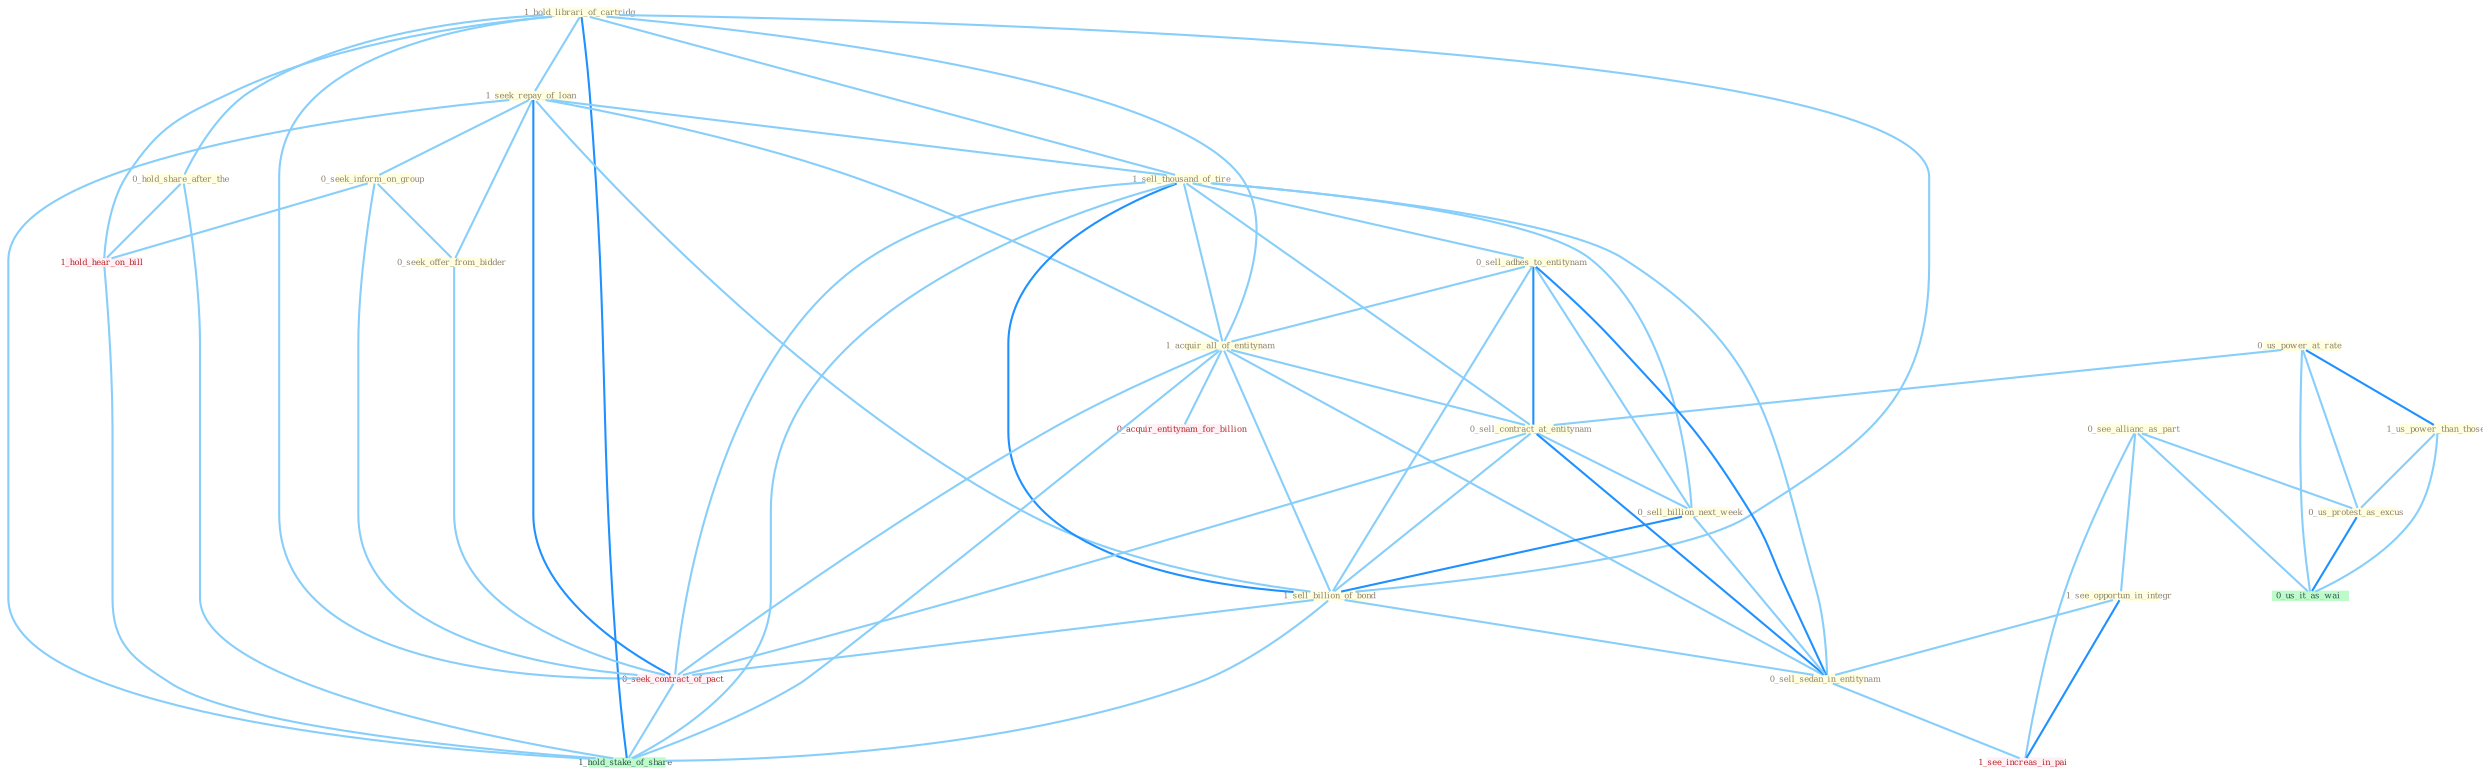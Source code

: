 Graph G{ 
    node
    [shape=polygon,style=filled,width=.5,height=.06,color="#BDFCC9",fixedsize=true,fontsize=4,
    fontcolor="#2f4f4f"];
    {node
    [color="#ffffe0", fontcolor="#8b7d6b"] "1_hold_librari_of_cartridg " "0_us_power_at_rate " "1_seek_repay_of_loan " "0_hold_share_after_the " "0_see_allianc_as_part " "1_sell_thousand_of_tire " "0_sell_adhes_to_entitynam " "1_acquir_all_of_entitynam " "0_sell_contract_at_entitynam " "1_us_power_than_those " "1_see_opportun_in_integr " "0_seek_inform_on_group " "0_us_protest_as_excus " "0_sell_billion_next_week " "0_seek_offer_from_bidder " "1_sell_billion_of_bond " "0_sell_sedan_in_entitynam "}
{node [color="#fff0f5", fontcolor="#b22222"] "0_seek_contract_of_pact " "0_acquir_entitynam_for_billion " "1_see_increas_in_pai " "1_hold_hear_on_bill "}
edge [color="#B0E2FF"];

	"1_hold_librari_of_cartridg " -- "1_seek_repay_of_loan " [w="1", color="#87cefa" ];
	"1_hold_librari_of_cartridg " -- "0_hold_share_after_the " [w="1", color="#87cefa" ];
	"1_hold_librari_of_cartridg " -- "1_sell_thousand_of_tire " [w="1", color="#87cefa" ];
	"1_hold_librari_of_cartridg " -- "1_acquir_all_of_entitynam " [w="1", color="#87cefa" ];
	"1_hold_librari_of_cartridg " -- "1_sell_billion_of_bond " [w="1", color="#87cefa" ];
	"1_hold_librari_of_cartridg " -- "0_seek_contract_of_pact " [w="1", color="#87cefa" ];
	"1_hold_librari_of_cartridg " -- "1_hold_hear_on_bill " [w="1", color="#87cefa" ];
	"1_hold_librari_of_cartridg " -- "1_hold_stake_of_share " [w="2", color="#1e90ff" , len=0.8];
	"0_us_power_at_rate " -- "0_sell_contract_at_entitynam " [w="1", color="#87cefa" ];
	"0_us_power_at_rate " -- "1_us_power_than_those " [w="2", color="#1e90ff" , len=0.8];
	"0_us_power_at_rate " -- "0_us_protest_as_excus " [w="1", color="#87cefa" ];
	"0_us_power_at_rate " -- "0_us_it_as_wai " [w="1", color="#87cefa" ];
	"1_seek_repay_of_loan " -- "1_sell_thousand_of_tire " [w="1", color="#87cefa" ];
	"1_seek_repay_of_loan " -- "1_acquir_all_of_entitynam " [w="1", color="#87cefa" ];
	"1_seek_repay_of_loan " -- "0_seek_inform_on_group " [w="1", color="#87cefa" ];
	"1_seek_repay_of_loan " -- "0_seek_offer_from_bidder " [w="1", color="#87cefa" ];
	"1_seek_repay_of_loan " -- "1_sell_billion_of_bond " [w="1", color="#87cefa" ];
	"1_seek_repay_of_loan " -- "0_seek_contract_of_pact " [w="2", color="#1e90ff" , len=0.8];
	"1_seek_repay_of_loan " -- "1_hold_stake_of_share " [w="1", color="#87cefa" ];
	"0_hold_share_after_the " -- "1_hold_hear_on_bill " [w="1", color="#87cefa" ];
	"0_hold_share_after_the " -- "1_hold_stake_of_share " [w="1", color="#87cefa" ];
	"0_see_allianc_as_part " -- "1_see_opportun_in_integr " [w="1", color="#87cefa" ];
	"0_see_allianc_as_part " -- "0_us_protest_as_excus " [w="1", color="#87cefa" ];
	"0_see_allianc_as_part " -- "0_us_it_as_wai " [w="1", color="#87cefa" ];
	"0_see_allianc_as_part " -- "1_see_increas_in_pai " [w="1", color="#87cefa" ];
	"1_sell_thousand_of_tire " -- "0_sell_adhes_to_entitynam " [w="1", color="#87cefa" ];
	"1_sell_thousand_of_tire " -- "1_acquir_all_of_entitynam " [w="1", color="#87cefa" ];
	"1_sell_thousand_of_tire " -- "0_sell_contract_at_entitynam " [w="1", color="#87cefa" ];
	"1_sell_thousand_of_tire " -- "0_sell_billion_next_week " [w="1", color="#87cefa" ];
	"1_sell_thousand_of_tire " -- "1_sell_billion_of_bond " [w="2", color="#1e90ff" , len=0.8];
	"1_sell_thousand_of_tire " -- "0_sell_sedan_in_entitynam " [w="1", color="#87cefa" ];
	"1_sell_thousand_of_tire " -- "0_seek_contract_of_pact " [w="1", color="#87cefa" ];
	"1_sell_thousand_of_tire " -- "1_hold_stake_of_share " [w="1", color="#87cefa" ];
	"0_sell_adhes_to_entitynam " -- "1_acquir_all_of_entitynam " [w="1", color="#87cefa" ];
	"0_sell_adhes_to_entitynam " -- "0_sell_contract_at_entitynam " [w="2", color="#1e90ff" , len=0.8];
	"0_sell_adhes_to_entitynam " -- "0_sell_billion_next_week " [w="1", color="#87cefa" ];
	"0_sell_adhes_to_entitynam " -- "1_sell_billion_of_bond " [w="1", color="#87cefa" ];
	"0_sell_adhes_to_entitynam " -- "0_sell_sedan_in_entitynam " [w="2", color="#1e90ff" , len=0.8];
	"1_acquir_all_of_entitynam " -- "0_sell_contract_at_entitynam " [w="1", color="#87cefa" ];
	"1_acquir_all_of_entitynam " -- "1_sell_billion_of_bond " [w="1", color="#87cefa" ];
	"1_acquir_all_of_entitynam " -- "0_sell_sedan_in_entitynam " [w="1", color="#87cefa" ];
	"1_acquir_all_of_entitynam " -- "0_seek_contract_of_pact " [w="1", color="#87cefa" ];
	"1_acquir_all_of_entitynam " -- "0_acquir_entitynam_for_billion " [w="1", color="#87cefa" ];
	"1_acquir_all_of_entitynam " -- "1_hold_stake_of_share " [w="1", color="#87cefa" ];
	"0_sell_contract_at_entitynam " -- "0_sell_billion_next_week " [w="1", color="#87cefa" ];
	"0_sell_contract_at_entitynam " -- "1_sell_billion_of_bond " [w="1", color="#87cefa" ];
	"0_sell_contract_at_entitynam " -- "0_sell_sedan_in_entitynam " [w="2", color="#1e90ff" , len=0.8];
	"0_sell_contract_at_entitynam " -- "0_seek_contract_of_pact " [w="1", color="#87cefa" ];
	"1_us_power_than_those " -- "0_us_protest_as_excus " [w="1", color="#87cefa" ];
	"1_us_power_than_those " -- "0_us_it_as_wai " [w="1", color="#87cefa" ];
	"1_see_opportun_in_integr " -- "0_sell_sedan_in_entitynam " [w="1", color="#87cefa" ];
	"1_see_opportun_in_integr " -- "1_see_increas_in_pai " [w="2", color="#1e90ff" , len=0.8];
	"0_seek_inform_on_group " -- "0_seek_offer_from_bidder " [w="1", color="#87cefa" ];
	"0_seek_inform_on_group " -- "0_seek_contract_of_pact " [w="1", color="#87cefa" ];
	"0_seek_inform_on_group " -- "1_hold_hear_on_bill " [w="1", color="#87cefa" ];
	"0_us_protest_as_excus " -- "0_us_it_as_wai " [w="2", color="#1e90ff" , len=0.8];
	"0_sell_billion_next_week " -- "1_sell_billion_of_bond " [w="2", color="#1e90ff" , len=0.8];
	"0_sell_billion_next_week " -- "0_sell_sedan_in_entitynam " [w="1", color="#87cefa" ];
	"0_seek_offer_from_bidder " -- "0_seek_contract_of_pact " [w="1", color="#87cefa" ];
	"1_sell_billion_of_bond " -- "0_sell_sedan_in_entitynam " [w="1", color="#87cefa" ];
	"1_sell_billion_of_bond " -- "0_seek_contract_of_pact " [w="1", color="#87cefa" ];
	"1_sell_billion_of_bond " -- "1_hold_stake_of_share " [w="1", color="#87cefa" ];
	"0_sell_sedan_in_entitynam " -- "1_see_increas_in_pai " [w="1", color="#87cefa" ];
	"0_seek_contract_of_pact " -- "1_hold_stake_of_share " [w="1", color="#87cefa" ];
	"1_hold_hear_on_bill " -- "1_hold_stake_of_share " [w="1", color="#87cefa" ];
}